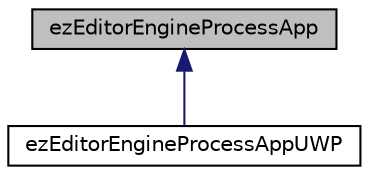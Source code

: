 digraph "ezEditorEngineProcessApp"
{
 // LATEX_PDF_SIZE
  edge [fontname="Helvetica",fontsize="10",labelfontname="Helvetica",labelfontsize="10"];
  node [fontname="Helvetica",fontsize="10",shape=record];
  Node1 [label="ezEditorEngineProcessApp",height=0.2,width=0.4,color="black", fillcolor="grey75", style="filled", fontcolor="black",tooltip=" "];
  Node1 -> Node2 [dir="back",color="midnightblue",fontsize="10",style="solid",fontname="Helvetica"];
  Node2 [label="ezEditorEngineProcessAppUWP",height=0.2,width=0.4,color="black", fillcolor="white", style="filled",URL="$d6/d8f/classez_editor_engine_process_app_u_w_p.htm",tooltip=" "];
}
